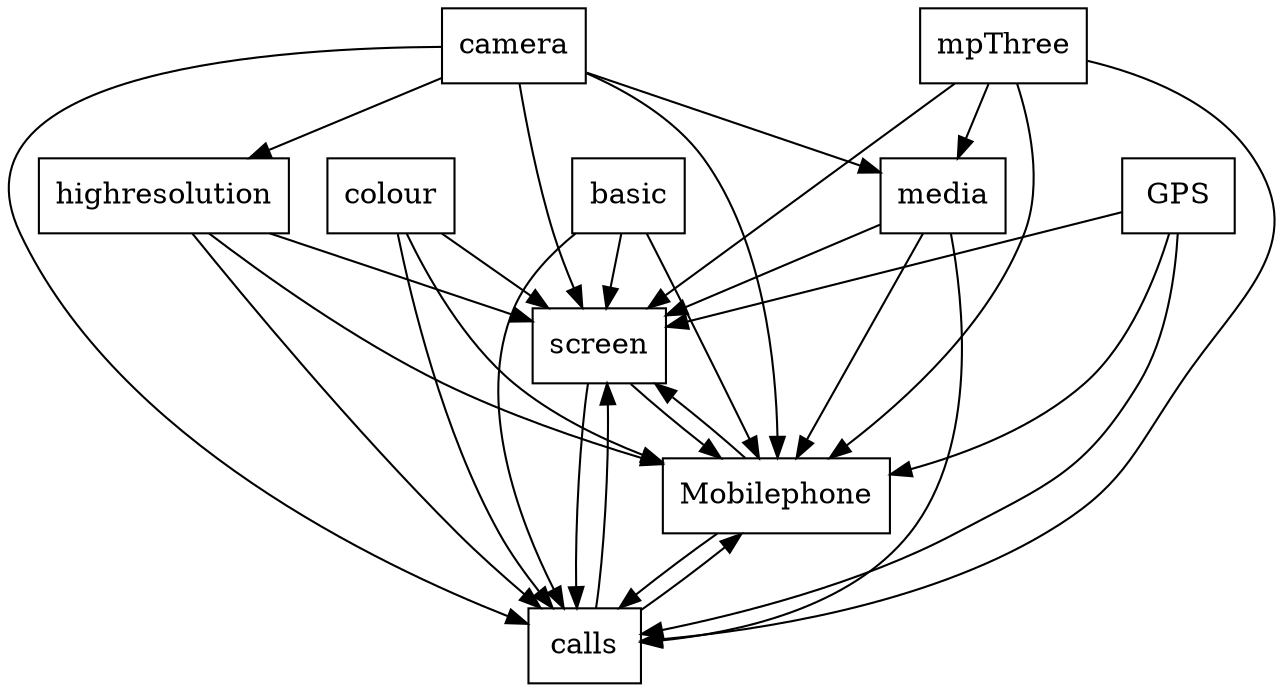 digraph{
graph [rankdir=TB];
node [shape=box];
edge [arrowhead=normal];
0[label="colour",]
1[label="screen",]
2[label="basic",]
3[label="Mobilephone",]
4[label="camera",]
5[label="mpThree",]
6[label="highresolution",]
7[label="GPS",]
8[label="calls",]
9[label="media",]
0->1[label="",]
0->3[label="",]
0->8[label="",]
1->3[label="",]
1->8[label="",]
2->1[label="",]
2->3[label="",]
2->8[label="",]
3->1[label="",]
3->8[label="",]
4->1[label="",]
4->3[label="",]
4->6[label="",]
4->8[label="",]
4->9[label="",]
5->1[label="",]
5->3[label="",]
5->8[label="",]
5->9[label="",]
6->1[label="",]
6->3[label="",]
6->8[label="",]
7->1[label="",]
7->3[label="",]
7->8[label="",]
8->1[label="",]
8->3[label="",]
9->1[label="",]
9->3[label="",]
9->8[label="",]
}
